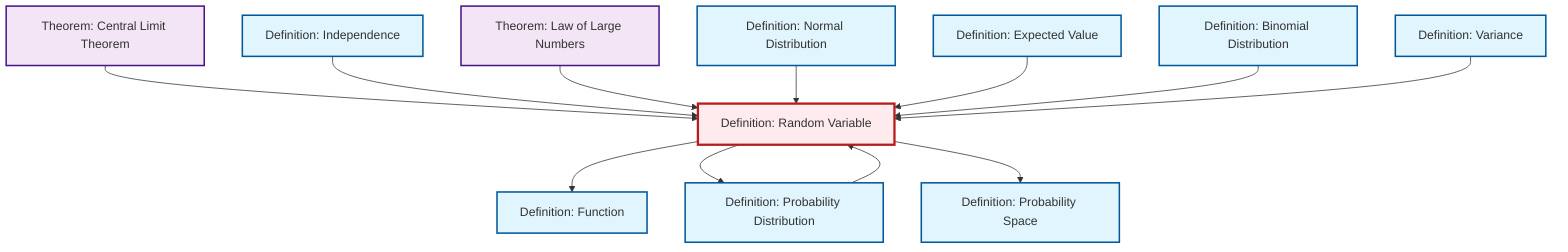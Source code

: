 graph TD
    classDef definition fill:#e1f5fe,stroke:#01579b,stroke-width:2px
    classDef theorem fill:#f3e5f5,stroke:#4a148c,stroke-width:2px
    classDef axiom fill:#fff3e0,stroke:#e65100,stroke-width:2px
    classDef example fill:#e8f5e9,stroke:#1b5e20,stroke-width:2px
    classDef current fill:#ffebee,stroke:#b71c1c,stroke-width:3px
    def-probability-space["Definition: Probability Space"]:::definition
    def-binomial-distribution["Definition: Binomial Distribution"]:::definition
    def-function["Definition: Function"]:::definition
    def-normal-distribution["Definition: Normal Distribution"]:::definition
    def-probability-distribution["Definition: Probability Distribution"]:::definition
    thm-central-limit["Theorem: Central Limit Theorem"]:::theorem
    def-variance["Definition: Variance"]:::definition
    def-random-variable["Definition: Random Variable"]:::definition
    def-expectation["Definition: Expected Value"]:::definition
    def-independence["Definition: Independence"]:::definition
    thm-law-of-large-numbers["Theorem: Law of Large Numbers"]:::theorem
    thm-central-limit --> def-random-variable
    def-random-variable --> def-function
    def-independence --> def-random-variable
    thm-law-of-large-numbers --> def-random-variable
    def-random-variable --> def-probability-distribution
    def-probability-distribution --> def-random-variable
    def-normal-distribution --> def-random-variable
    def-expectation --> def-random-variable
    def-binomial-distribution --> def-random-variable
    def-variance --> def-random-variable
    def-random-variable --> def-probability-space
    class def-random-variable current